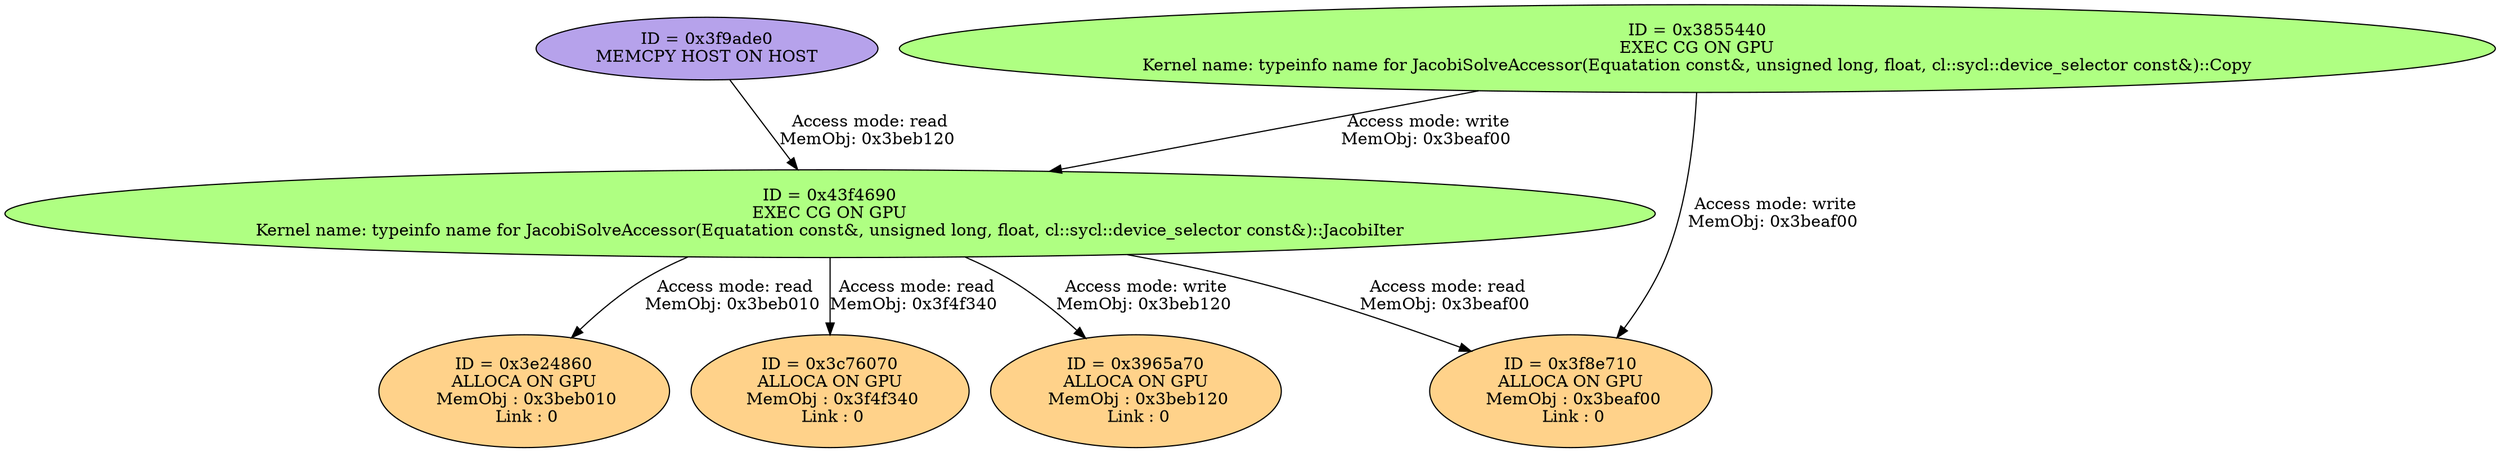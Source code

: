 strict digraph {
"0x3f9ade0" [style=filled, fillcolor="#B6A2EB", label="ID = 0x3f9ade0\nMEMCPY HOST ON HOST\n"];
  "0x3f9ade0" -> "0x43f4690" [ label = "Access mode: read\nMemObj: 0x3beb120 " ]
"0x3855440" [style=filled, fillcolor="#AFFF82", label="ID = 0x3855440\nEXEC CG ON GPU\nKernel name: typeinfo name for JacobiSolveAccessor(Equatation const&, unsigned long, float, cl::sycl::device_selector const&)::Copy\n"];
  "0x3855440" -> "0x43f4690" [ label = "Access mode: read\nMemObj: 0x3beb120 " ]
  "0x3855440" -> "0x3f8e710" [ label = "Access mode: write\nMemObj: 0x3beaf00 " ]
  "0x3855440" -> "0x43f4690" [ label = "Access mode: write\nMemObj: 0x3beaf00 " ]
"0x43f4690" [style=filled, fillcolor="#AFFF82", label="ID = 0x43f4690\nEXEC CG ON GPU\nKernel name: typeinfo name for JacobiSolveAccessor(Equatation const&, unsigned long, float, cl::sycl::device_selector const&)::JacobiIter\n"];
  "0x43f4690" -> "0x3e24860" [ label = "Access mode: read\nMemObj: 0x3beb010 " ]
  "0x43f4690" -> "0x3c76070" [ label = "Access mode: read\nMemObj: 0x3f4f340 " ]
  "0x43f4690" -> "0x3f8e710" [ label = "Access mode: read\nMemObj: 0x3beaf00 " ]
  "0x43f4690" -> "0x3965a70" [ label = "Access mode: write\nMemObj: 0x3beb120 " ]
"0x3e24860" [style=filled, fillcolor="#FFD28A", label="ID = 0x3e24860\nALLOCA ON GPU\n MemObj : 0x3beb010\n Link : 0\n"];
"0x3c76070" [style=filled, fillcolor="#FFD28A", label="ID = 0x3c76070\nALLOCA ON GPU\n MemObj : 0x3f4f340\n Link : 0\n"];
"0x3f8e710" [style=filled, fillcolor="#FFD28A", label="ID = 0x3f8e710\nALLOCA ON GPU\n MemObj : 0x3beaf00\n Link : 0\n"];
"0x3965a70" [style=filled, fillcolor="#FFD28A", label="ID = 0x3965a70\nALLOCA ON GPU\n MemObj : 0x3beb120\n Link : 0\n"];
}
